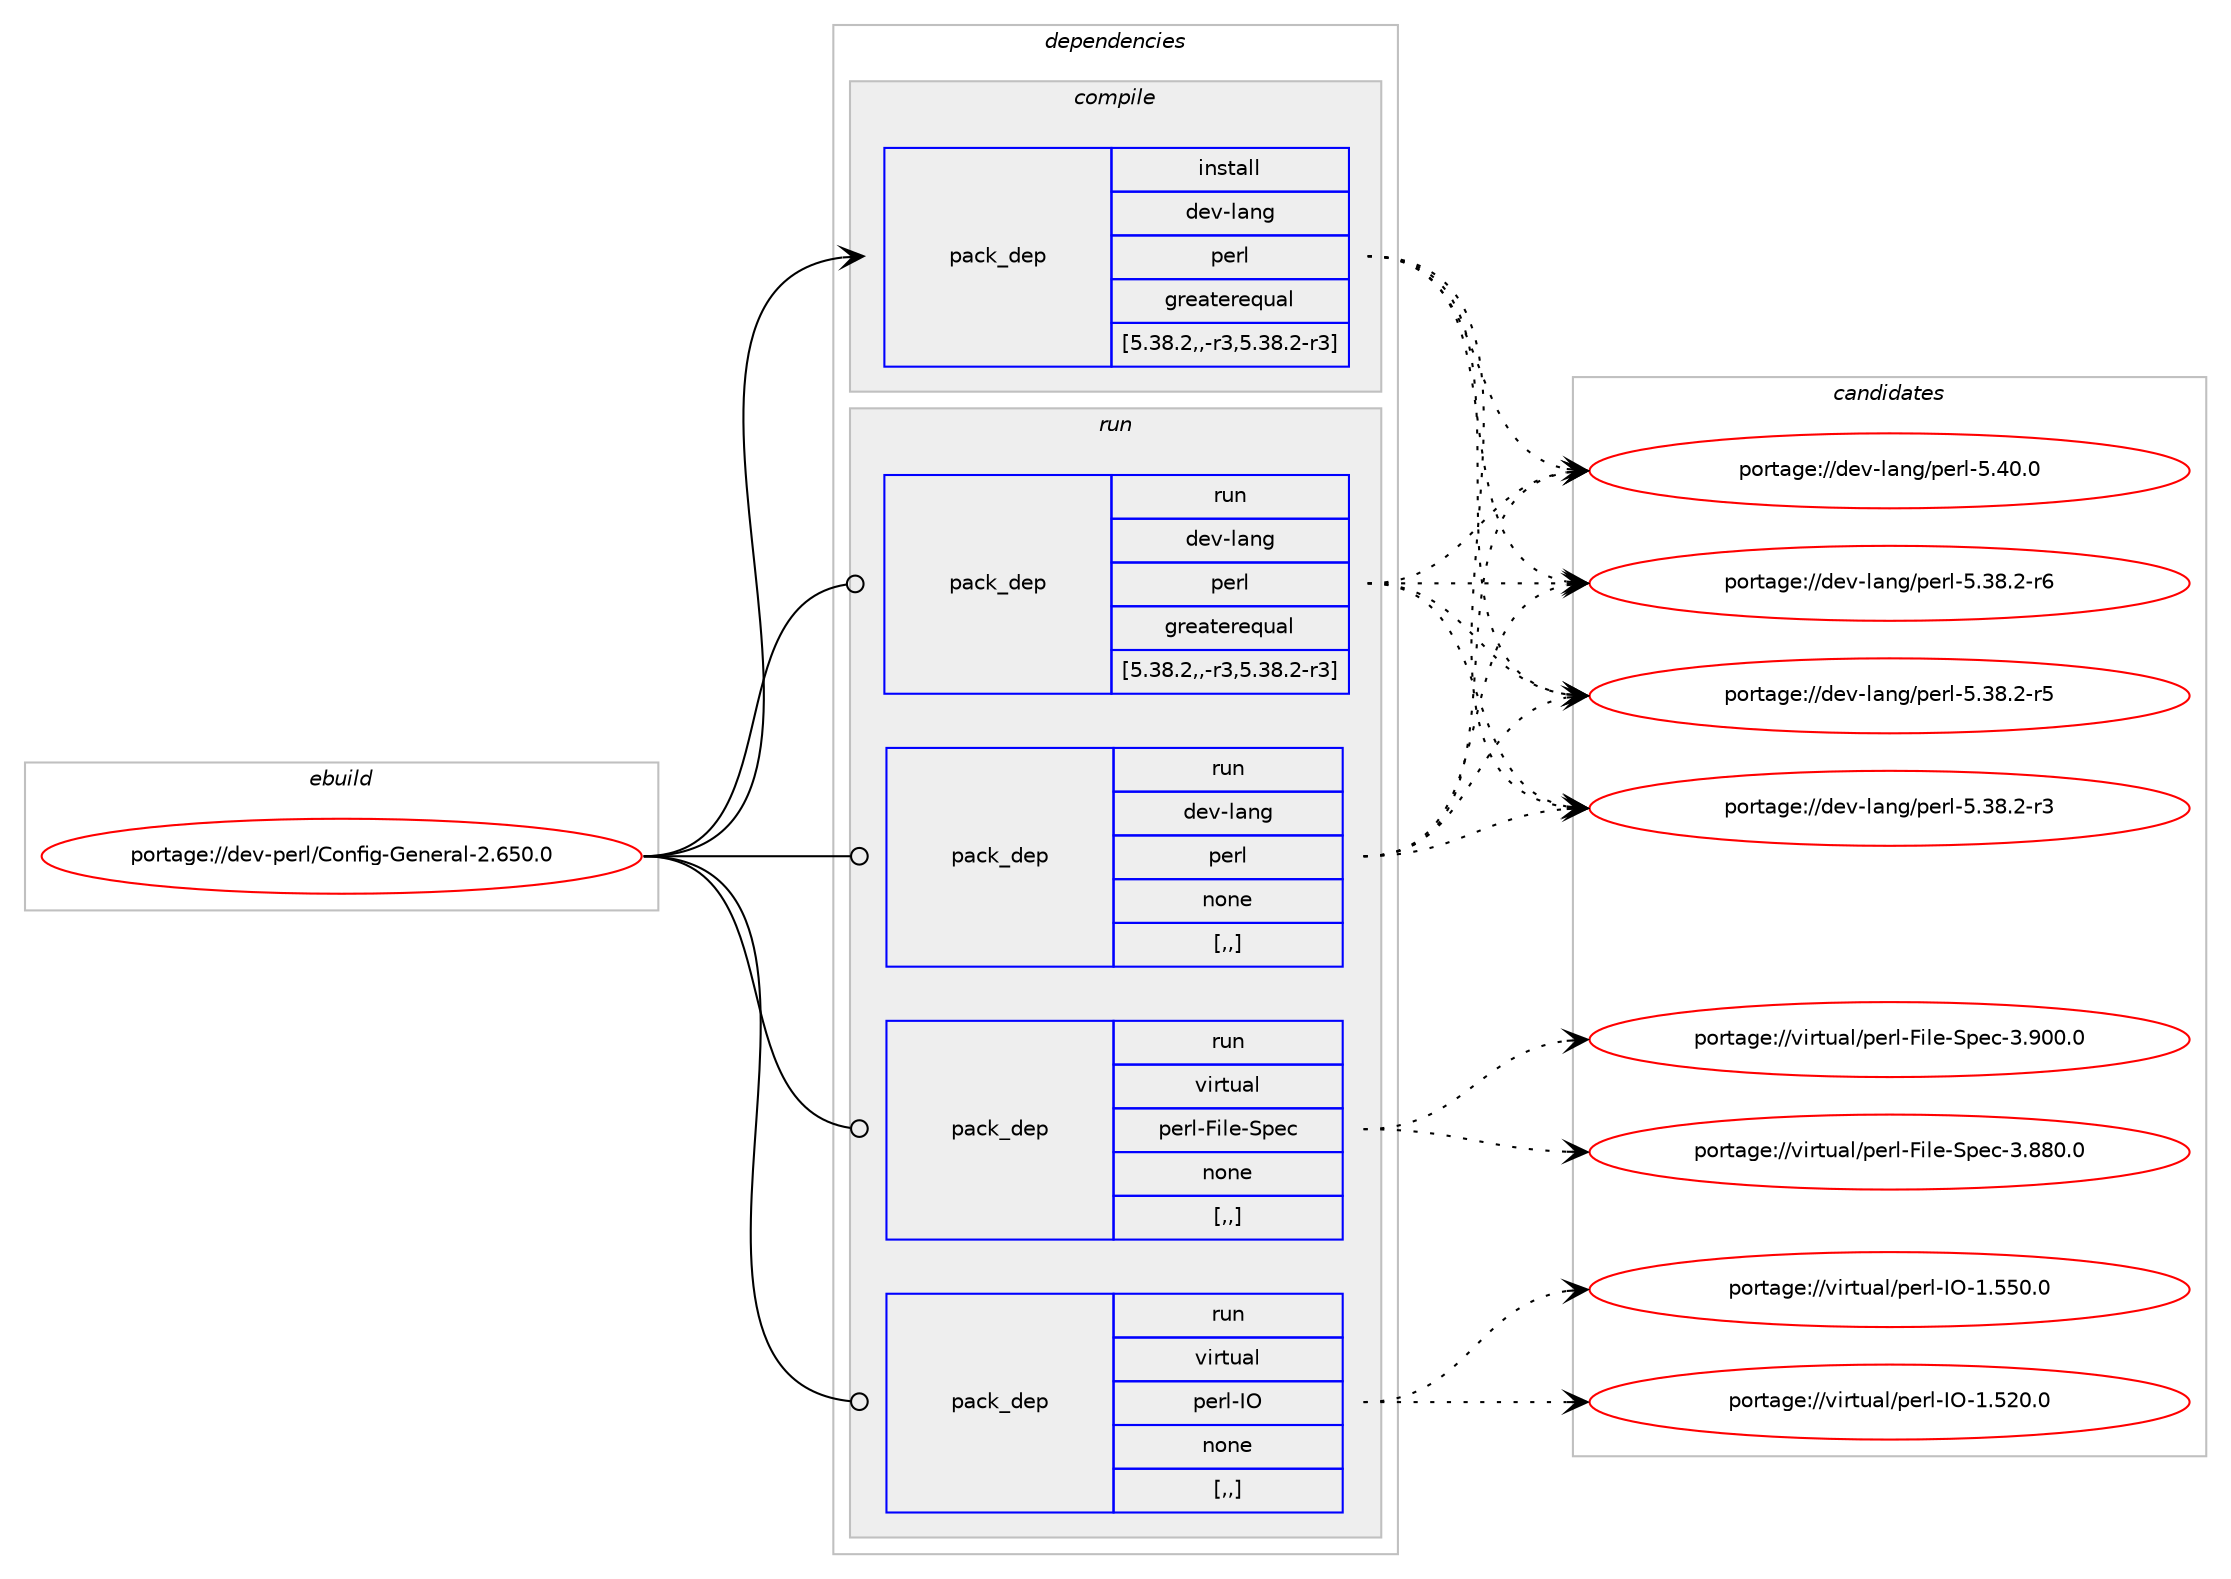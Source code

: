 digraph prolog {

# *************
# Graph options
# *************

newrank=true;
concentrate=true;
compound=true;
graph [rankdir=LR,fontname=Helvetica,fontsize=10,ranksep=1.5];#, ranksep=2.5, nodesep=0.2];
edge  [arrowhead=vee];
node  [fontname=Helvetica,fontsize=10];

# **********
# The ebuild
# **********

subgraph cluster_leftcol {
color=gray;
label=<<i>ebuild</i>>;
id [label="portage://dev-perl/Config-General-2.650.0", color=red, width=4, href="../dev-perl/Config-General-2.650.0.svg"];
}

# ****************
# The dependencies
# ****************

subgraph cluster_midcol {
color=gray;
label=<<i>dependencies</i>>;
subgraph cluster_compile {
fillcolor="#eeeeee";
style=filled;
label=<<i>compile</i>>;
subgraph pack96589 {
dependency127620 [label=<<TABLE BORDER="0" CELLBORDER="1" CELLSPACING="0" CELLPADDING="4" WIDTH="220"><TR><TD ROWSPAN="6" CELLPADDING="30">pack_dep</TD></TR><TR><TD WIDTH="110">install</TD></TR><TR><TD>dev-lang</TD></TR><TR><TD>perl</TD></TR><TR><TD>greaterequal</TD></TR><TR><TD>[5.38.2,,-r3,5.38.2-r3]</TD></TR></TABLE>>, shape=none, color=blue];
}
id:e -> dependency127620:w [weight=20,style="solid",arrowhead="vee"];
}
subgraph cluster_compileandrun {
fillcolor="#eeeeee";
style=filled;
label=<<i>compile and run</i>>;
}
subgraph cluster_run {
fillcolor="#eeeeee";
style=filled;
label=<<i>run</i>>;
subgraph pack96590 {
dependency127621 [label=<<TABLE BORDER="0" CELLBORDER="1" CELLSPACING="0" CELLPADDING="4" WIDTH="220"><TR><TD ROWSPAN="6" CELLPADDING="30">pack_dep</TD></TR><TR><TD WIDTH="110">run</TD></TR><TR><TD>dev-lang</TD></TR><TR><TD>perl</TD></TR><TR><TD>greaterequal</TD></TR><TR><TD>[5.38.2,,-r3,5.38.2-r3]</TD></TR></TABLE>>, shape=none, color=blue];
}
id:e -> dependency127621:w [weight=20,style="solid",arrowhead="odot"];
subgraph pack96591 {
dependency127622 [label=<<TABLE BORDER="0" CELLBORDER="1" CELLSPACING="0" CELLPADDING="4" WIDTH="220"><TR><TD ROWSPAN="6" CELLPADDING="30">pack_dep</TD></TR><TR><TD WIDTH="110">run</TD></TR><TR><TD>dev-lang</TD></TR><TR><TD>perl</TD></TR><TR><TD>none</TD></TR><TR><TD>[,,]</TD></TR></TABLE>>, shape=none, color=blue];
}
id:e -> dependency127622:w [weight=20,style="solid",arrowhead="odot"];
subgraph pack96592 {
dependency127623 [label=<<TABLE BORDER="0" CELLBORDER="1" CELLSPACING="0" CELLPADDING="4" WIDTH="220"><TR><TD ROWSPAN="6" CELLPADDING="30">pack_dep</TD></TR><TR><TD WIDTH="110">run</TD></TR><TR><TD>virtual</TD></TR><TR><TD>perl-File-Spec</TD></TR><TR><TD>none</TD></TR><TR><TD>[,,]</TD></TR></TABLE>>, shape=none, color=blue];
}
id:e -> dependency127623:w [weight=20,style="solid",arrowhead="odot"];
subgraph pack96593 {
dependency127624 [label=<<TABLE BORDER="0" CELLBORDER="1" CELLSPACING="0" CELLPADDING="4" WIDTH="220"><TR><TD ROWSPAN="6" CELLPADDING="30">pack_dep</TD></TR><TR><TD WIDTH="110">run</TD></TR><TR><TD>virtual</TD></TR><TR><TD>perl-IO</TD></TR><TR><TD>none</TD></TR><TR><TD>[,,]</TD></TR></TABLE>>, shape=none, color=blue];
}
id:e -> dependency127624:w [weight=20,style="solid",arrowhead="odot"];
}
}

# **************
# The candidates
# **************

subgraph cluster_choices {
rank=same;
color=gray;
label=<<i>candidates</i>>;

subgraph choice96589 {
color=black;
nodesep=1;
choice10010111845108971101034711210111410845534652484648 [label="portage://dev-lang/perl-5.40.0", color=red, width=4,href="../dev-lang/perl-5.40.0.svg"];
choice100101118451089711010347112101114108455346515646504511454 [label="portage://dev-lang/perl-5.38.2-r6", color=red, width=4,href="../dev-lang/perl-5.38.2-r6.svg"];
choice100101118451089711010347112101114108455346515646504511453 [label="portage://dev-lang/perl-5.38.2-r5", color=red, width=4,href="../dev-lang/perl-5.38.2-r5.svg"];
choice100101118451089711010347112101114108455346515646504511451 [label="portage://dev-lang/perl-5.38.2-r3", color=red, width=4,href="../dev-lang/perl-5.38.2-r3.svg"];
dependency127620:e -> choice10010111845108971101034711210111410845534652484648:w [style=dotted,weight="100"];
dependency127620:e -> choice100101118451089711010347112101114108455346515646504511454:w [style=dotted,weight="100"];
dependency127620:e -> choice100101118451089711010347112101114108455346515646504511453:w [style=dotted,weight="100"];
dependency127620:e -> choice100101118451089711010347112101114108455346515646504511451:w [style=dotted,weight="100"];
}
subgraph choice96590 {
color=black;
nodesep=1;
choice10010111845108971101034711210111410845534652484648 [label="portage://dev-lang/perl-5.40.0", color=red, width=4,href="../dev-lang/perl-5.40.0.svg"];
choice100101118451089711010347112101114108455346515646504511454 [label="portage://dev-lang/perl-5.38.2-r6", color=red, width=4,href="../dev-lang/perl-5.38.2-r6.svg"];
choice100101118451089711010347112101114108455346515646504511453 [label="portage://dev-lang/perl-5.38.2-r5", color=red, width=4,href="../dev-lang/perl-5.38.2-r5.svg"];
choice100101118451089711010347112101114108455346515646504511451 [label="portage://dev-lang/perl-5.38.2-r3", color=red, width=4,href="../dev-lang/perl-5.38.2-r3.svg"];
dependency127621:e -> choice10010111845108971101034711210111410845534652484648:w [style=dotted,weight="100"];
dependency127621:e -> choice100101118451089711010347112101114108455346515646504511454:w [style=dotted,weight="100"];
dependency127621:e -> choice100101118451089711010347112101114108455346515646504511453:w [style=dotted,weight="100"];
dependency127621:e -> choice100101118451089711010347112101114108455346515646504511451:w [style=dotted,weight="100"];
}
subgraph choice96591 {
color=black;
nodesep=1;
choice10010111845108971101034711210111410845534652484648 [label="portage://dev-lang/perl-5.40.0", color=red, width=4,href="../dev-lang/perl-5.40.0.svg"];
choice100101118451089711010347112101114108455346515646504511454 [label="portage://dev-lang/perl-5.38.2-r6", color=red, width=4,href="../dev-lang/perl-5.38.2-r6.svg"];
choice100101118451089711010347112101114108455346515646504511453 [label="portage://dev-lang/perl-5.38.2-r5", color=red, width=4,href="../dev-lang/perl-5.38.2-r5.svg"];
choice100101118451089711010347112101114108455346515646504511451 [label="portage://dev-lang/perl-5.38.2-r3", color=red, width=4,href="../dev-lang/perl-5.38.2-r3.svg"];
dependency127622:e -> choice10010111845108971101034711210111410845534652484648:w [style=dotted,weight="100"];
dependency127622:e -> choice100101118451089711010347112101114108455346515646504511454:w [style=dotted,weight="100"];
dependency127622:e -> choice100101118451089711010347112101114108455346515646504511453:w [style=dotted,weight="100"];
dependency127622:e -> choice100101118451089711010347112101114108455346515646504511451:w [style=dotted,weight="100"];
}
subgraph choice96592 {
color=black;
nodesep=1;
choice118105114116117971084711210111410845701051081014583112101994551465748484648 [label="portage://virtual/perl-File-Spec-3.900.0", color=red, width=4,href="../virtual/perl-File-Spec-3.900.0.svg"];
choice118105114116117971084711210111410845701051081014583112101994551465656484648 [label="portage://virtual/perl-File-Spec-3.880.0", color=red, width=4,href="../virtual/perl-File-Spec-3.880.0.svg"];
dependency127623:e -> choice118105114116117971084711210111410845701051081014583112101994551465748484648:w [style=dotted,weight="100"];
dependency127623:e -> choice118105114116117971084711210111410845701051081014583112101994551465656484648:w [style=dotted,weight="100"];
}
subgraph choice96593 {
color=black;
nodesep=1;
choice11810511411611797108471121011141084573794549465353484648 [label="portage://virtual/perl-IO-1.550.0", color=red, width=4,href="../virtual/perl-IO-1.550.0.svg"];
choice11810511411611797108471121011141084573794549465350484648 [label="portage://virtual/perl-IO-1.520.0", color=red, width=4,href="../virtual/perl-IO-1.520.0.svg"];
dependency127624:e -> choice11810511411611797108471121011141084573794549465353484648:w [style=dotted,weight="100"];
dependency127624:e -> choice11810511411611797108471121011141084573794549465350484648:w [style=dotted,weight="100"];
}
}

}
